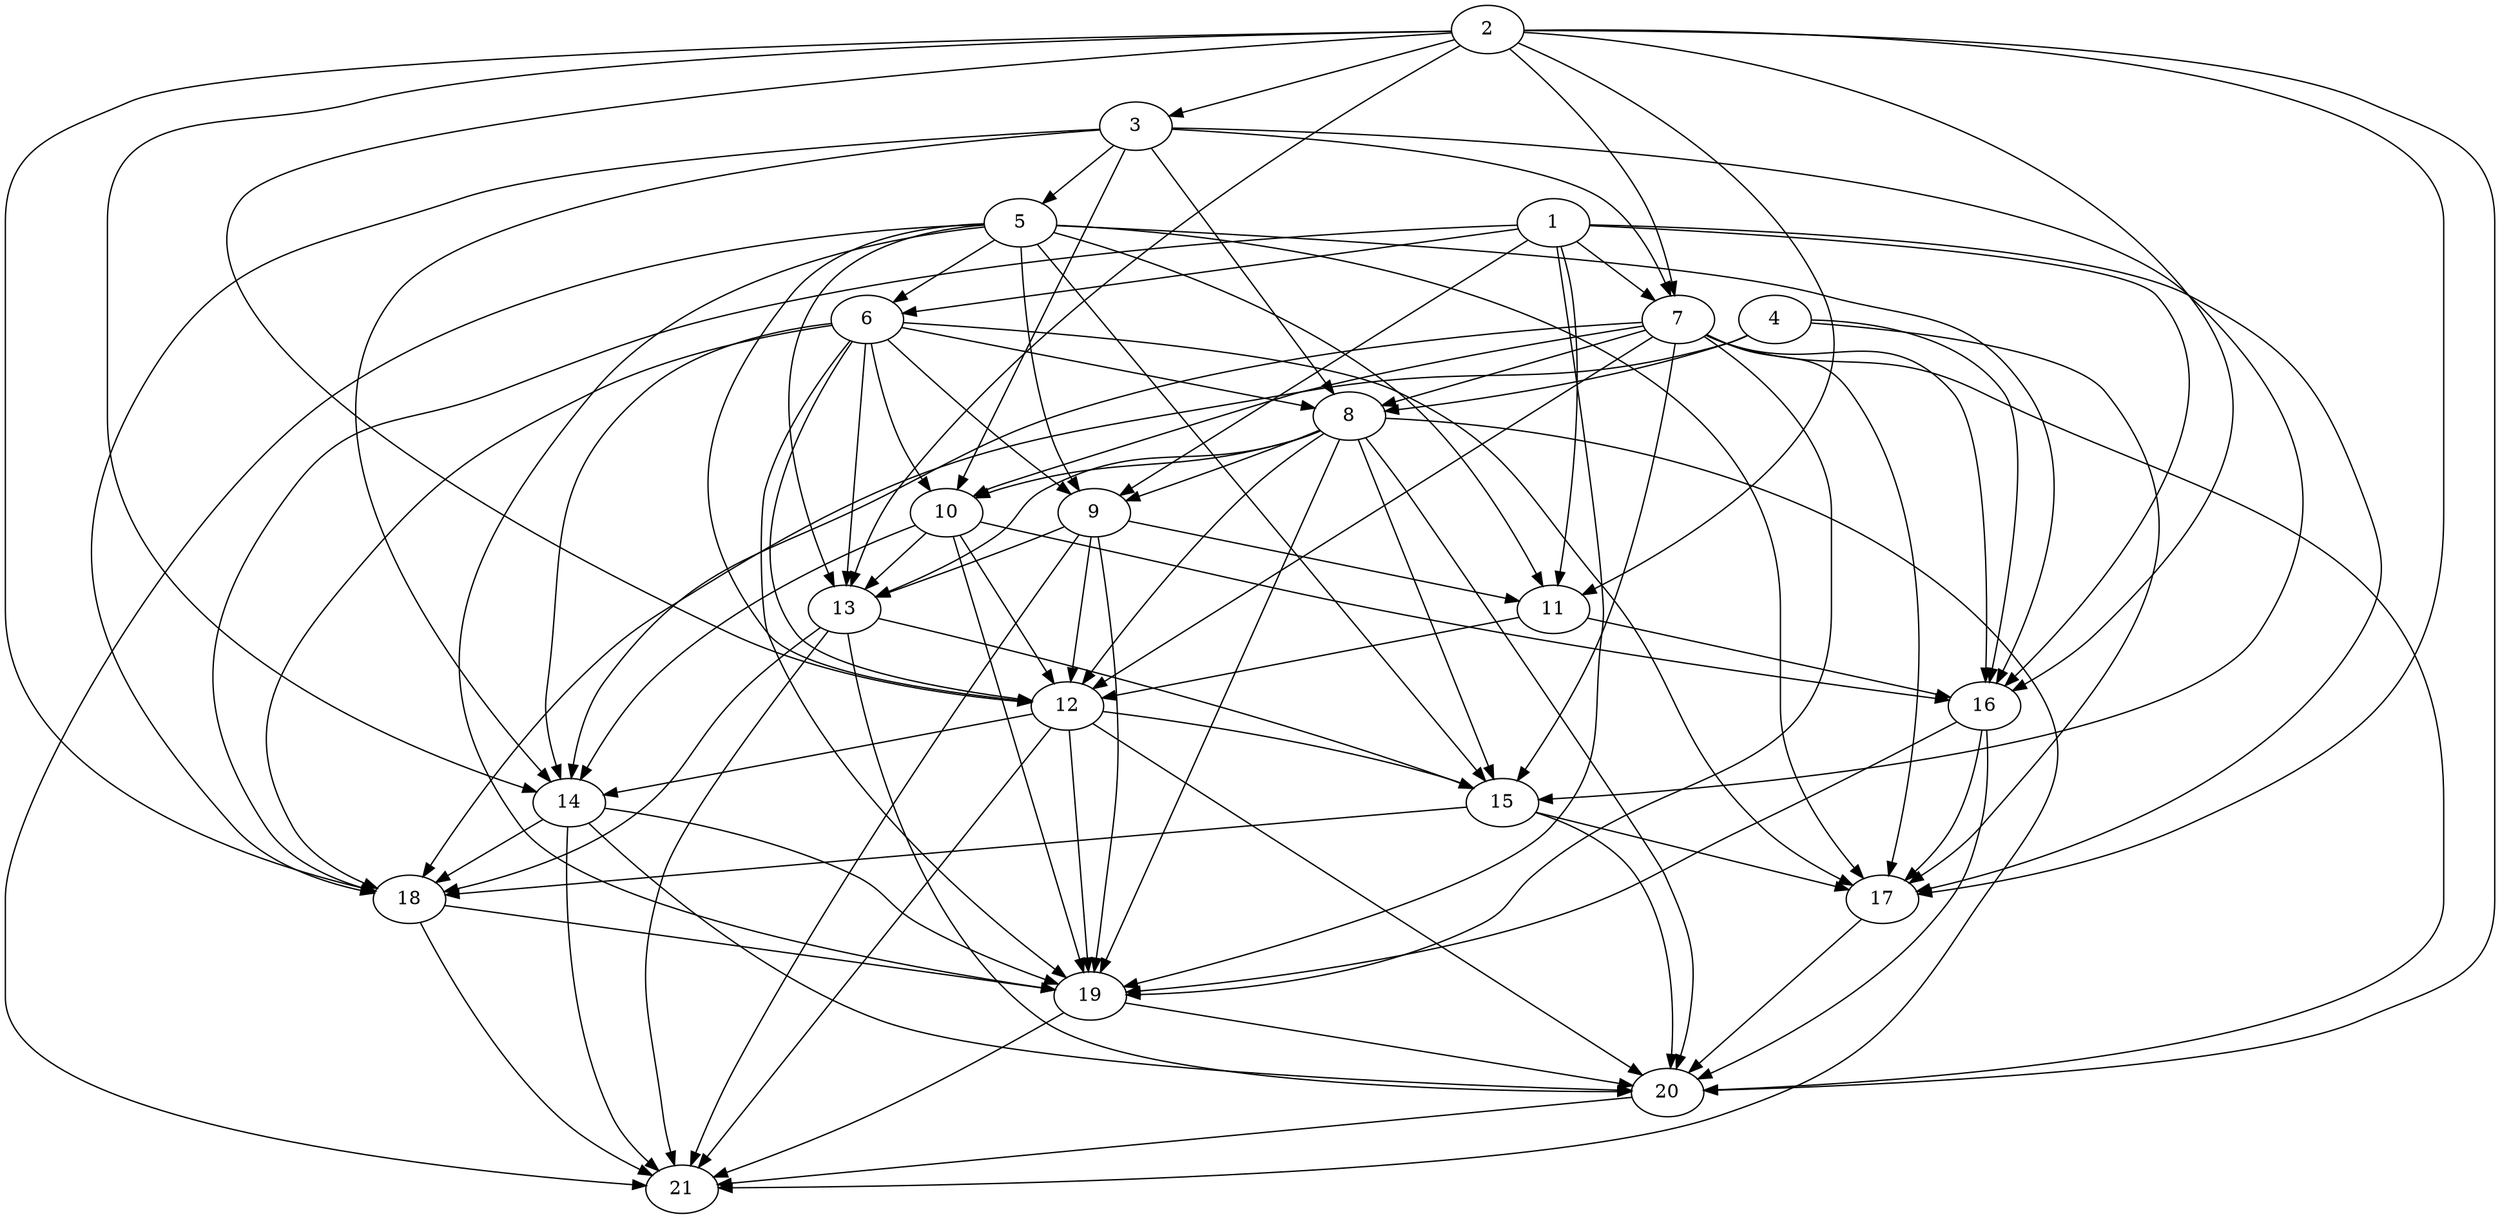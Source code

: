 digraph "Random_Nodes_21_Density_4.86_CCR_10.02_WeightType_Random" {
	1	[Weight=8];
	2	[Weight=8];
	3	[Weight=5];
	4	[Weight=8];
	5	[Weight=10];
	6	[Weight=7];
	7	[Weight=4];
	8	[Weight=4];
	9	[Weight=7];
	10	[Weight=5];
	11	[Weight=4];
	12	[Weight=5];
	13	[Weight=3];
	14	[Weight=5];
	15	[Weight=10];
	16	[Weight=5];
	17	[Weight=2];
	18	[Weight=7];
	19	[Weight=6];
	20	[Weight=5];
	21	[Weight=8];
	1 -> 6	[Weight=8];
	1 -> 7	[Weight=13];
	1 -> 9	[Weight=6];
	1 -> 11	[Weight=15];
	1 -> 16	[Weight=6];
	1 -> 17	[Weight=19];
	1 -> 18	[Weight=15];
	1 -> 19	[Weight=6];
	2 -> 3	[Weight=21];
	2 -> 7	[Weight=4];
	2 -> 11	[Weight=21];
	2 -> 12	[Weight=19];
	2 -> 13	[Weight=4];
	2 -> 14	[Weight=11];
	2 -> 16	[Weight=8];
	2 -> 17	[Weight=4];
	2 -> 18	[Weight=8];
	2 -> 20	[Weight=21];
	3 -> 5	[Weight=17];
	3 -> 7	[Weight=4];
	3 -> 8	[Weight=6];
	3 -> 10	[Weight=11];
	3 -> 14	[Weight=11];
	3 -> 15	[Weight=21];
	3 -> 18	[Weight=19];
	4 -> 8	[Weight=6];
	4 -> 16	[Weight=11];
	4 -> 17	[Weight=15];
	4 -> 18	[Weight=19];
	5 -> 6	[Weight=13];
	5 -> 9	[Weight=17];
	5 -> 11	[Weight=15];
	5 -> 12	[Weight=6];
	5 -> 13	[Weight=17];
	5 -> 15	[Weight=6];
	5 -> 16	[Weight=21];
	5 -> 17	[Weight=13];
	5 -> 19	[Weight=8];
	5 -> 21	[Weight=15];
	6 -> 8	[Weight=21];
	6 -> 9	[Weight=17];
	6 -> 10	[Weight=4];
	6 -> 12	[Weight=15];
	6 -> 13	[Weight=8];
	6 -> 14	[Weight=15];
	6 -> 17	[Weight=21];
	6 -> 18	[Weight=6];
	6 -> 19	[Weight=19];
	7 -> 8	[Weight=17];
	7 -> 10	[Weight=6];
	7 -> 12	[Weight=13];
	7 -> 14	[Weight=6];
	7 -> 15	[Weight=11];
	7 -> 16	[Weight=15];
	7 -> 17	[Weight=8];
	7 -> 19	[Weight=6];
	7 -> 20	[Weight=6];
	8 -> 9	[Weight=11];
	8 -> 10	[Weight=4];
	8 -> 12	[Weight=8];
	8 -> 13	[Weight=17];
	8 -> 15	[Weight=13];
	8 -> 19	[Weight=15];
	8 -> 20	[Weight=15];
	8 -> 21	[Weight=17];
	9 -> 11	[Weight=17];
	9 -> 12	[Weight=4];
	9 -> 13	[Weight=17];
	9 -> 19	[Weight=21];
	9 -> 21	[Weight=11];
	10 -> 12	[Weight=6];
	10 -> 13	[Weight=17];
	10 -> 14	[Weight=6];
	10 -> 16	[Weight=6];
	10 -> 19	[Weight=21];
	11 -> 12	[Weight=15];
	11 -> 16	[Weight=13];
	12 -> 14	[Weight=6];
	12 -> 15	[Weight=17];
	12 -> 19	[Weight=21];
	12 -> 20	[Weight=8];
	12 -> 21	[Weight=6];
	13 -> 15	[Weight=15];
	13 -> 18	[Weight=4];
	13 -> 20	[Weight=19];
	13 -> 21	[Weight=6];
	14 -> 18	[Weight=15];
	14 -> 19	[Weight=4];
	14 -> 20	[Weight=15];
	14 -> 21	[Weight=13];
	15 -> 17	[Weight=21];
	15 -> 18	[Weight=17];
	15 -> 20	[Weight=4];
	16 -> 17	[Weight=15];
	16 -> 19	[Weight=8];
	16 -> 20	[Weight=15];
	17 -> 20	[Weight=17];
	18 -> 19	[Weight=13];
	18 -> 21	[Weight=17];
	19 -> 20	[Weight=11];
	19 -> 21	[Weight=21];
	20 -> 21	[Weight=6];
}
